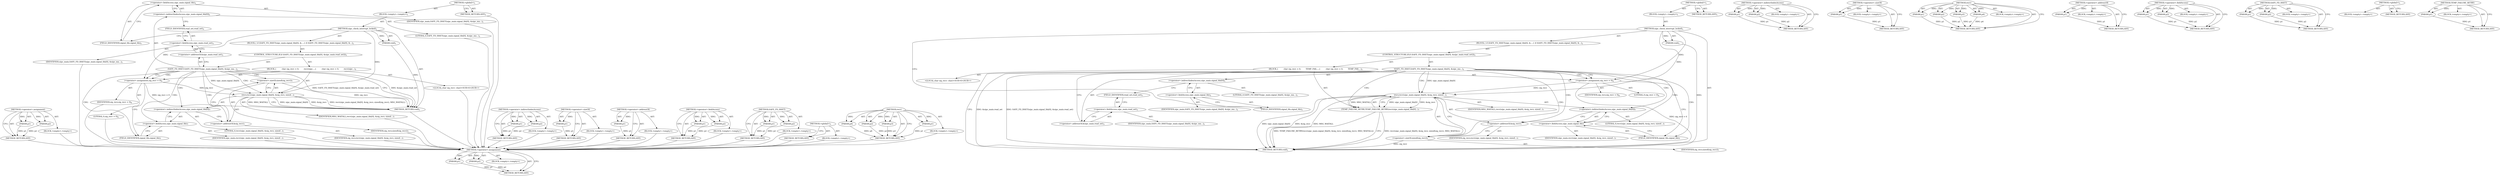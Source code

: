digraph "TEMP_FAILURE_RETRY" {
vulnerable_76 [label=<(METHOD,&lt;operator&gt;.assignment)>];
vulnerable_77 [label=<(PARAM,p1)>];
vulnerable_78 [label=<(PARAM,p2)>];
vulnerable_79 [label=<(BLOCK,&lt;empty&gt;,&lt;empty&gt;)>];
vulnerable_80 [label=<(METHOD_RETURN,ANY)>];
vulnerable_6 [label=<(METHOD,&lt;global&gt;)<SUB>1</SUB>>];
vulnerable_7 [label=<(BLOCK,&lt;empty&gt;,&lt;empty&gt;)<SUB>1</SUB>>];
vulnerable_8 [label=<(METHOD,uipc_check_interrupt_locked)<SUB>1</SUB>>];
vulnerable_9 [label=<(PARAM,void)<SUB>1</SUB>>];
vulnerable_10 [label=<(BLOCK,{
 if (SAFE_FD_ISSET(uipc_main.signal_fds[0], &amp;...,{
 if (SAFE_FD_ISSET(uipc_main.signal_fds[0], &amp;...)<SUB>2</SUB>>];
vulnerable_11 [label=<(CONTROL_STRUCTURE,IF,if (SAFE_FD_ISSET(uipc_main.signal_fds[0], &amp;uipc_main.read_set)))<SUB>3</SUB>>];
vulnerable_12 [label=<(SAFE_FD_ISSET,SAFE_FD_ISSET(uipc_main.signal_fds[0], &amp;uipc_ma...)<SUB>3</SUB>>];
vulnerable_13 [label=<(&lt;operator&gt;.indirectIndexAccess,uipc_main.signal_fds[0])<SUB>3</SUB>>];
vulnerable_14 [label=<(&lt;operator&gt;.fieldAccess,uipc_main.signal_fds)<SUB>3</SUB>>];
vulnerable_15 [label=<(IDENTIFIER,uipc_main,SAFE_FD_ISSET(uipc_main.signal_fds[0], &amp;uipc_ma...)<SUB>3</SUB>>];
vulnerable_16 [label=<(FIELD_IDENTIFIER,signal_fds,signal_fds)<SUB>3</SUB>>];
vulnerable_17 [label=<(LITERAL,0,SAFE_FD_ISSET(uipc_main.signal_fds[0], &amp;uipc_ma...)<SUB>3</SUB>>];
vulnerable_18 [label=<(&lt;operator&gt;.addressOf,&amp;uipc_main.read_set)<SUB>3</SUB>>];
vulnerable_19 [label=<(&lt;operator&gt;.fieldAccess,uipc_main.read_set)<SUB>3</SUB>>];
vulnerable_20 [label=<(IDENTIFIER,uipc_main,SAFE_FD_ISSET(uipc_main.signal_fds[0], &amp;uipc_ma...)<SUB>3</SUB>>];
vulnerable_21 [label=<(FIELD_IDENTIFIER,read_set,read_set)<SUB>3</SUB>>];
vulnerable_22 [label=<(BLOCK,{
         char sig_recv = 0;
        recv(uipc...,{
         char sig_recv = 0;
        recv(uipc...)<SUB>5</SUB>>];
vulnerable_23 [label="<(LOCAL,char sig_recv: char)<SUB>6</SUB>>"];
vulnerable_24 [label=<(&lt;operator&gt;.assignment,sig_recv = 0)<SUB>6</SUB>>];
vulnerable_25 [label=<(IDENTIFIER,sig_recv,sig_recv = 0)<SUB>6</SUB>>];
vulnerable_26 [label=<(LITERAL,0,sig_recv = 0)<SUB>6</SUB>>];
vulnerable_27 [label=<(recv,recv(uipc_main.signal_fds[0], &amp;sig_recv, sizeof...)<SUB>7</SUB>>];
vulnerable_28 [label=<(&lt;operator&gt;.indirectIndexAccess,uipc_main.signal_fds[0])<SUB>7</SUB>>];
vulnerable_29 [label=<(&lt;operator&gt;.fieldAccess,uipc_main.signal_fds)<SUB>7</SUB>>];
vulnerable_30 [label=<(IDENTIFIER,uipc_main,recv(uipc_main.signal_fds[0], &amp;sig_recv, sizeof...)<SUB>7</SUB>>];
vulnerable_31 [label=<(FIELD_IDENTIFIER,signal_fds,signal_fds)<SUB>7</SUB>>];
vulnerable_32 [label=<(LITERAL,0,recv(uipc_main.signal_fds[0], &amp;sig_recv, sizeof...)<SUB>7</SUB>>];
vulnerable_33 [label=<(&lt;operator&gt;.addressOf,&amp;sig_recv)<SUB>7</SUB>>];
vulnerable_34 [label=<(IDENTIFIER,sig_recv,recv(uipc_main.signal_fds[0], &amp;sig_recv, sizeof...)<SUB>7</SUB>>];
vulnerable_35 [label=<(&lt;operator&gt;.sizeOf,sizeof(sig_recv))<SUB>7</SUB>>];
vulnerable_36 [label=<(IDENTIFIER,sig_recv,sizeof(sig_recv))<SUB>7</SUB>>];
vulnerable_37 [label=<(IDENTIFIER,MSG_WAITALL,recv(uipc_main.signal_fds[0], &amp;sig_recv, sizeof...)<SUB>7</SUB>>];
vulnerable_38 [label=<(METHOD_RETURN,void)<SUB>1</SUB>>];
vulnerable_40 [label=<(METHOD_RETURN,ANY)<SUB>1</SUB>>];
vulnerable_62 [label=<(METHOD,&lt;operator&gt;.indirectIndexAccess)>];
vulnerable_63 [label=<(PARAM,p1)>];
vulnerable_64 [label=<(PARAM,p2)>];
vulnerable_65 [label=<(BLOCK,&lt;empty&gt;,&lt;empty&gt;)>];
vulnerable_66 [label=<(METHOD_RETURN,ANY)>];
vulnerable_88 [label=<(METHOD,&lt;operator&gt;.sizeOf)>];
vulnerable_89 [label=<(PARAM,p1)>];
vulnerable_90 [label=<(BLOCK,&lt;empty&gt;,&lt;empty&gt;)>];
vulnerable_91 [label=<(METHOD_RETURN,ANY)>];
vulnerable_72 [label=<(METHOD,&lt;operator&gt;.addressOf)>];
vulnerable_73 [label=<(PARAM,p1)>];
vulnerable_74 [label=<(BLOCK,&lt;empty&gt;,&lt;empty&gt;)>];
vulnerable_75 [label=<(METHOD_RETURN,ANY)>];
vulnerable_67 [label=<(METHOD,&lt;operator&gt;.fieldAccess)>];
vulnerable_68 [label=<(PARAM,p1)>];
vulnerable_69 [label=<(PARAM,p2)>];
vulnerable_70 [label=<(BLOCK,&lt;empty&gt;,&lt;empty&gt;)>];
vulnerable_71 [label=<(METHOD_RETURN,ANY)>];
vulnerable_57 [label=<(METHOD,SAFE_FD_ISSET)>];
vulnerable_58 [label=<(PARAM,p1)>];
vulnerable_59 [label=<(PARAM,p2)>];
vulnerable_60 [label=<(BLOCK,&lt;empty&gt;,&lt;empty&gt;)>];
vulnerable_61 [label=<(METHOD_RETURN,ANY)>];
vulnerable_51 [label=<(METHOD,&lt;global&gt;)<SUB>1</SUB>>];
vulnerable_52 [label=<(BLOCK,&lt;empty&gt;,&lt;empty&gt;)>];
vulnerable_53 [label=<(METHOD_RETURN,ANY)>];
vulnerable_81 [label=<(METHOD,recv)>];
vulnerable_82 [label=<(PARAM,p1)>];
vulnerable_83 [label=<(PARAM,p2)>];
vulnerable_84 [label=<(PARAM,p3)>];
vulnerable_85 [label=<(PARAM,p4)>];
vulnerable_86 [label=<(BLOCK,&lt;empty&gt;,&lt;empty&gt;)>];
vulnerable_87 [label=<(METHOD_RETURN,ANY)>];
fixed_77 [label=<(METHOD,&lt;operator&gt;.assignment)>];
fixed_78 [label=<(PARAM,p1)>];
fixed_79 [label=<(PARAM,p2)>];
fixed_80 [label=<(BLOCK,&lt;empty&gt;,&lt;empty&gt;)>];
fixed_81 [label=<(METHOD_RETURN,ANY)>];
fixed_6 [label=<(METHOD,&lt;global&gt;)<SUB>1</SUB>>];
fixed_7 [label=<(BLOCK,&lt;empty&gt;,&lt;empty&gt;)<SUB>1</SUB>>];
fixed_8 [label=<(METHOD,uipc_check_interrupt_locked)<SUB>1</SUB>>];
fixed_9 [label=<(PARAM,void)<SUB>1</SUB>>];
fixed_10 [label=<(BLOCK,{
 if (SAFE_FD_ISSET(uipc_main.signal_fds[0], &amp;...,{
 if (SAFE_FD_ISSET(uipc_main.signal_fds[0], &amp;...)<SUB>2</SUB>>];
fixed_11 [label=<(CONTROL_STRUCTURE,IF,if (SAFE_FD_ISSET(uipc_main.signal_fds[0], &amp;uipc_main.read_set)))<SUB>3</SUB>>];
fixed_12 [label=<(SAFE_FD_ISSET,SAFE_FD_ISSET(uipc_main.signal_fds[0], &amp;uipc_ma...)<SUB>3</SUB>>];
fixed_13 [label=<(&lt;operator&gt;.indirectIndexAccess,uipc_main.signal_fds[0])<SUB>3</SUB>>];
fixed_14 [label=<(&lt;operator&gt;.fieldAccess,uipc_main.signal_fds)<SUB>3</SUB>>];
fixed_15 [label=<(IDENTIFIER,uipc_main,SAFE_FD_ISSET(uipc_main.signal_fds[0], &amp;uipc_ma...)<SUB>3</SUB>>];
fixed_16 [label=<(FIELD_IDENTIFIER,signal_fds,signal_fds)<SUB>3</SUB>>];
fixed_17 [label=<(LITERAL,0,SAFE_FD_ISSET(uipc_main.signal_fds[0], &amp;uipc_ma...)<SUB>3</SUB>>];
fixed_18 [label=<(&lt;operator&gt;.addressOf,&amp;uipc_main.read_set)<SUB>3</SUB>>];
fixed_19 [label=<(&lt;operator&gt;.fieldAccess,uipc_main.read_set)<SUB>3</SUB>>];
fixed_20 [label=<(IDENTIFIER,uipc_main,SAFE_FD_ISSET(uipc_main.signal_fds[0], &amp;uipc_ma...)<SUB>3</SUB>>];
fixed_21 [label=<(FIELD_IDENTIFIER,read_set,read_set)<SUB>3</SUB>>];
fixed_22 [label=<(BLOCK,{
         char sig_recv = 0;
        TEMP_FAIL...,{
         char sig_recv = 0;
        TEMP_FAIL...)<SUB>5</SUB>>];
fixed_23 [label="<(LOCAL,char sig_recv: char)<SUB>6</SUB>>"];
fixed_24 [label=<(&lt;operator&gt;.assignment,sig_recv = 0)<SUB>6</SUB>>];
fixed_25 [label=<(IDENTIFIER,sig_recv,sig_recv = 0)<SUB>6</SUB>>];
fixed_26 [label=<(LITERAL,0,sig_recv = 0)<SUB>6</SUB>>];
fixed_27 [label=<(TEMP_FAILURE_RETRY,TEMP_FAILURE_RETRY(recv(uipc_main.signal_fds[0]...)<SUB>7</SUB>>];
fixed_28 [label=<(recv,recv(uipc_main.signal_fds[0], &amp;sig_recv, sizeof...)<SUB>7</SUB>>];
fixed_29 [label=<(&lt;operator&gt;.indirectIndexAccess,uipc_main.signal_fds[0])<SUB>7</SUB>>];
fixed_30 [label=<(&lt;operator&gt;.fieldAccess,uipc_main.signal_fds)<SUB>7</SUB>>];
fixed_31 [label=<(IDENTIFIER,uipc_main,recv(uipc_main.signal_fds[0], &amp;sig_recv, sizeof...)<SUB>7</SUB>>];
fixed_32 [label=<(FIELD_IDENTIFIER,signal_fds,signal_fds)<SUB>7</SUB>>];
fixed_33 [label=<(LITERAL,0,recv(uipc_main.signal_fds[0], &amp;sig_recv, sizeof...)<SUB>7</SUB>>];
fixed_34 [label=<(&lt;operator&gt;.addressOf,&amp;sig_recv)<SUB>7</SUB>>];
fixed_35 [label=<(IDENTIFIER,sig_recv,recv(uipc_main.signal_fds[0], &amp;sig_recv, sizeof...)<SUB>7</SUB>>];
fixed_36 [label=<(&lt;operator&gt;.sizeOf,sizeof(sig_recv))<SUB>7</SUB>>];
fixed_37 [label=<(IDENTIFIER,sig_recv,sizeof(sig_recv))<SUB>7</SUB>>];
fixed_38 [label=<(IDENTIFIER,MSG_WAITALL,recv(uipc_main.signal_fds[0], &amp;sig_recv, sizeof...)<SUB>7</SUB>>];
fixed_39 [label=<(METHOD_RETURN,void)<SUB>1</SUB>>];
fixed_41 [label=<(METHOD_RETURN,ANY)<SUB>1</SUB>>];
fixed_63 [label=<(METHOD,&lt;operator&gt;.indirectIndexAccess)>];
fixed_64 [label=<(PARAM,p1)>];
fixed_65 [label=<(PARAM,p2)>];
fixed_66 [label=<(BLOCK,&lt;empty&gt;,&lt;empty&gt;)>];
fixed_67 [label=<(METHOD_RETURN,ANY)>];
fixed_93 [label=<(METHOD,&lt;operator&gt;.sizeOf)>];
fixed_94 [label=<(PARAM,p1)>];
fixed_95 [label=<(BLOCK,&lt;empty&gt;,&lt;empty&gt;)>];
fixed_96 [label=<(METHOD_RETURN,ANY)>];
fixed_86 [label=<(METHOD,recv)>];
fixed_87 [label=<(PARAM,p1)>];
fixed_88 [label=<(PARAM,p2)>];
fixed_89 [label=<(PARAM,p3)>];
fixed_90 [label=<(PARAM,p4)>];
fixed_91 [label=<(BLOCK,&lt;empty&gt;,&lt;empty&gt;)>];
fixed_92 [label=<(METHOD_RETURN,ANY)>];
fixed_73 [label=<(METHOD,&lt;operator&gt;.addressOf)>];
fixed_74 [label=<(PARAM,p1)>];
fixed_75 [label=<(BLOCK,&lt;empty&gt;,&lt;empty&gt;)>];
fixed_76 [label=<(METHOD_RETURN,ANY)>];
fixed_68 [label=<(METHOD,&lt;operator&gt;.fieldAccess)>];
fixed_69 [label=<(PARAM,p1)>];
fixed_70 [label=<(PARAM,p2)>];
fixed_71 [label=<(BLOCK,&lt;empty&gt;,&lt;empty&gt;)>];
fixed_72 [label=<(METHOD_RETURN,ANY)>];
fixed_58 [label=<(METHOD,SAFE_FD_ISSET)>];
fixed_59 [label=<(PARAM,p1)>];
fixed_60 [label=<(PARAM,p2)>];
fixed_61 [label=<(BLOCK,&lt;empty&gt;,&lt;empty&gt;)>];
fixed_62 [label=<(METHOD_RETURN,ANY)>];
fixed_52 [label=<(METHOD,&lt;global&gt;)<SUB>1</SUB>>];
fixed_53 [label=<(BLOCK,&lt;empty&gt;,&lt;empty&gt;)>];
fixed_54 [label=<(METHOD_RETURN,ANY)>];
fixed_82 [label=<(METHOD,TEMP_FAILURE_RETRY)>];
fixed_83 [label=<(PARAM,p1)>];
fixed_84 [label=<(BLOCK,&lt;empty&gt;,&lt;empty&gt;)>];
fixed_85 [label=<(METHOD_RETURN,ANY)>];
vulnerable_76 -> vulnerable_77  [key=0, label="AST: "];
vulnerable_76 -> vulnerable_77  [key=1, label="DDG: "];
vulnerable_76 -> vulnerable_79  [key=0, label="AST: "];
vulnerable_76 -> vulnerable_78  [key=0, label="AST: "];
vulnerable_76 -> vulnerable_78  [key=1, label="DDG: "];
vulnerable_76 -> vulnerable_80  [key=0, label="AST: "];
vulnerable_76 -> vulnerable_80  [key=1, label="CFG: "];
vulnerable_77 -> vulnerable_80  [key=0, label="DDG: p1"];
vulnerable_78 -> vulnerable_80  [key=0, label="DDG: p2"];
vulnerable_79 -> fixed_77  [key=0];
vulnerable_80 -> fixed_77  [key=0];
vulnerable_6 -> vulnerable_7  [key=0, label="AST: "];
vulnerable_6 -> vulnerable_40  [key=0, label="AST: "];
vulnerable_6 -> vulnerable_40  [key=1, label="CFG: "];
vulnerable_7 -> vulnerable_8  [key=0, label="AST: "];
vulnerable_8 -> vulnerable_9  [key=0, label="AST: "];
vulnerable_8 -> vulnerable_9  [key=1, label="DDG: "];
vulnerable_8 -> vulnerable_10  [key=0, label="AST: "];
vulnerable_8 -> vulnerable_38  [key=0, label="AST: "];
vulnerable_8 -> vulnerable_16  [key=0, label="CFG: "];
vulnerable_8 -> vulnerable_24  [key=0, label="DDG: "];
vulnerable_8 -> vulnerable_27  [key=0, label="DDG: "];
vulnerable_9 -> vulnerable_38  [key=0, label="DDG: "];
vulnerable_10 -> vulnerable_11  [key=0, label="AST: "];
vulnerable_11 -> vulnerable_12  [key=0, label="AST: "];
vulnerable_11 -> vulnerable_22  [key=0, label="AST: "];
vulnerable_12 -> vulnerable_13  [key=0, label="AST: "];
vulnerable_12 -> vulnerable_18  [key=0, label="AST: "];
vulnerable_12 -> vulnerable_38  [key=0, label="CFG: "];
vulnerable_12 -> vulnerable_38  [key=1, label="DDG: &amp;uipc_main.read_set"];
vulnerable_12 -> vulnerable_38  [key=2, label="DDG: SAFE_FD_ISSET(uipc_main.signal_fds[0], &amp;uipc_main.read_set)"];
vulnerable_12 -> vulnerable_24  [key=0, label="CFG: "];
vulnerable_12 -> vulnerable_24  [key=1, label="CDG: "];
vulnerable_12 -> vulnerable_27  [key=0, label="DDG: uipc_main.signal_fds[0]"];
vulnerable_12 -> vulnerable_27  [key=1, label="CDG: "];
vulnerable_12 -> vulnerable_29  [key=0, label="CDG: "];
vulnerable_12 -> vulnerable_33  [key=0, label="CDG: "];
vulnerable_12 -> vulnerable_28  [key=0, label="CDG: "];
vulnerable_12 -> vulnerable_35  [key=0, label="CDG: "];
vulnerable_12 -> vulnerable_31  [key=0, label="CDG: "];
vulnerable_13 -> vulnerable_14  [key=0, label="AST: "];
vulnerable_13 -> vulnerable_17  [key=0, label="AST: "];
vulnerable_13 -> vulnerable_21  [key=0, label="CFG: "];
vulnerable_14 -> vulnerable_15  [key=0, label="AST: "];
vulnerable_14 -> vulnerable_16  [key=0, label="AST: "];
vulnerable_14 -> vulnerable_13  [key=0, label="CFG: "];
vulnerable_15 -> fixed_77  [key=0];
vulnerable_16 -> vulnerable_14  [key=0, label="CFG: "];
vulnerable_17 -> fixed_77  [key=0];
vulnerable_18 -> vulnerable_19  [key=0, label="AST: "];
vulnerable_18 -> vulnerable_12  [key=0, label="CFG: "];
vulnerable_19 -> vulnerable_20  [key=0, label="AST: "];
vulnerable_19 -> vulnerable_21  [key=0, label="AST: "];
vulnerable_19 -> vulnerable_18  [key=0, label="CFG: "];
vulnerable_20 -> fixed_77  [key=0];
vulnerable_21 -> vulnerable_19  [key=0, label="CFG: "];
vulnerable_22 -> vulnerable_23  [key=0, label="AST: "];
vulnerable_22 -> vulnerable_24  [key=0, label="AST: "];
vulnerable_22 -> vulnerable_27  [key=0, label="AST: "];
vulnerable_23 -> fixed_77  [key=0];
vulnerable_24 -> vulnerable_25  [key=0, label="AST: "];
vulnerable_24 -> vulnerable_26  [key=0, label="AST: "];
vulnerable_24 -> vulnerable_31  [key=0, label="CFG: "];
vulnerable_24 -> vulnerable_38  [key=0, label="DDG: sig_recv = 0"];
vulnerable_24 -> vulnerable_27  [key=0, label="DDG: sig_recv"];
vulnerable_25 -> fixed_77  [key=0];
vulnerable_26 -> fixed_77  [key=0];
vulnerable_27 -> vulnerable_28  [key=0, label="AST: "];
vulnerable_27 -> vulnerable_33  [key=0, label="AST: "];
vulnerable_27 -> vulnerable_35  [key=0, label="AST: "];
vulnerable_27 -> vulnerable_37  [key=0, label="AST: "];
vulnerable_27 -> vulnerable_38  [key=0, label="CFG: "];
vulnerable_27 -> vulnerable_38  [key=1, label="DDG: uipc_main.signal_fds[0]"];
vulnerable_27 -> vulnerable_38  [key=2, label="DDG: &amp;sig_recv"];
vulnerable_27 -> vulnerable_38  [key=3, label="DDG: recv(uipc_main.signal_fds[0], &amp;sig_recv, sizeof(sig_recv), MSG_WAITALL)"];
vulnerable_27 -> vulnerable_38  [key=4, label="DDG: MSG_WAITALL"];
vulnerable_28 -> vulnerable_29  [key=0, label="AST: "];
vulnerable_28 -> vulnerable_32  [key=0, label="AST: "];
vulnerable_28 -> vulnerable_33  [key=0, label="CFG: "];
vulnerable_29 -> vulnerable_30  [key=0, label="AST: "];
vulnerable_29 -> vulnerable_31  [key=0, label="AST: "];
vulnerable_29 -> vulnerable_28  [key=0, label="CFG: "];
vulnerable_30 -> fixed_77  [key=0];
vulnerable_31 -> vulnerable_29  [key=0, label="CFG: "];
vulnerable_32 -> fixed_77  [key=0];
vulnerable_33 -> vulnerable_34  [key=0, label="AST: "];
vulnerable_33 -> vulnerable_35  [key=0, label="CFG: "];
vulnerable_34 -> fixed_77  [key=0];
vulnerable_35 -> vulnerable_36  [key=0, label="AST: "];
vulnerable_35 -> vulnerable_27  [key=0, label="CFG: "];
vulnerable_35 -> vulnerable_38  [key=0, label="DDG: sig_recv"];
vulnerable_36 -> fixed_77  [key=0];
vulnerable_37 -> fixed_77  [key=0];
vulnerable_38 -> fixed_77  [key=0];
vulnerable_40 -> fixed_77  [key=0];
vulnerable_62 -> vulnerable_63  [key=0, label="AST: "];
vulnerable_62 -> vulnerable_63  [key=1, label="DDG: "];
vulnerable_62 -> vulnerable_65  [key=0, label="AST: "];
vulnerable_62 -> vulnerable_64  [key=0, label="AST: "];
vulnerable_62 -> vulnerable_64  [key=1, label="DDG: "];
vulnerable_62 -> vulnerable_66  [key=0, label="AST: "];
vulnerable_62 -> vulnerable_66  [key=1, label="CFG: "];
vulnerable_63 -> vulnerable_66  [key=0, label="DDG: p1"];
vulnerable_64 -> vulnerable_66  [key=0, label="DDG: p2"];
vulnerable_65 -> fixed_77  [key=0];
vulnerable_66 -> fixed_77  [key=0];
vulnerable_88 -> vulnerable_89  [key=0, label="AST: "];
vulnerable_88 -> vulnerable_89  [key=1, label="DDG: "];
vulnerable_88 -> vulnerable_90  [key=0, label="AST: "];
vulnerable_88 -> vulnerable_91  [key=0, label="AST: "];
vulnerable_88 -> vulnerable_91  [key=1, label="CFG: "];
vulnerable_89 -> vulnerable_91  [key=0, label="DDG: p1"];
vulnerable_90 -> fixed_77  [key=0];
vulnerable_91 -> fixed_77  [key=0];
vulnerable_72 -> vulnerable_73  [key=0, label="AST: "];
vulnerable_72 -> vulnerable_73  [key=1, label="DDG: "];
vulnerable_72 -> vulnerable_74  [key=0, label="AST: "];
vulnerable_72 -> vulnerable_75  [key=0, label="AST: "];
vulnerable_72 -> vulnerable_75  [key=1, label="CFG: "];
vulnerable_73 -> vulnerable_75  [key=0, label="DDG: p1"];
vulnerable_74 -> fixed_77  [key=0];
vulnerable_75 -> fixed_77  [key=0];
vulnerable_67 -> vulnerable_68  [key=0, label="AST: "];
vulnerable_67 -> vulnerable_68  [key=1, label="DDG: "];
vulnerable_67 -> vulnerable_70  [key=0, label="AST: "];
vulnerable_67 -> vulnerable_69  [key=0, label="AST: "];
vulnerable_67 -> vulnerable_69  [key=1, label="DDG: "];
vulnerable_67 -> vulnerable_71  [key=0, label="AST: "];
vulnerable_67 -> vulnerable_71  [key=1, label="CFG: "];
vulnerable_68 -> vulnerable_71  [key=0, label="DDG: p1"];
vulnerable_69 -> vulnerable_71  [key=0, label="DDG: p2"];
vulnerable_70 -> fixed_77  [key=0];
vulnerable_71 -> fixed_77  [key=0];
vulnerable_57 -> vulnerable_58  [key=0, label="AST: "];
vulnerable_57 -> vulnerable_58  [key=1, label="DDG: "];
vulnerable_57 -> vulnerable_60  [key=0, label="AST: "];
vulnerable_57 -> vulnerable_59  [key=0, label="AST: "];
vulnerable_57 -> vulnerable_59  [key=1, label="DDG: "];
vulnerable_57 -> vulnerable_61  [key=0, label="AST: "];
vulnerable_57 -> vulnerable_61  [key=1, label="CFG: "];
vulnerable_58 -> vulnerable_61  [key=0, label="DDG: p1"];
vulnerable_59 -> vulnerable_61  [key=0, label="DDG: p2"];
vulnerable_60 -> fixed_77  [key=0];
vulnerable_61 -> fixed_77  [key=0];
vulnerable_51 -> vulnerable_52  [key=0, label="AST: "];
vulnerable_51 -> vulnerable_53  [key=0, label="AST: "];
vulnerable_51 -> vulnerable_53  [key=1, label="CFG: "];
vulnerable_52 -> fixed_77  [key=0];
vulnerable_53 -> fixed_77  [key=0];
vulnerable_81 -> vulnerable_82  [key=0, label="AST: "];
vulnerable_81 -> vulnerable_82  [key=1, label="DDG: "];
vulnerable_81 -> vulnerable_86  [key=0, label="AST: "];
vulnerable_81 -> vulnerable_83  [key=0, label="AST: "];
vulnerable_81 -> vulnerable_83  [key=1, label="DDG: "];
vulnerable_81 -> vulnerable_87  [key=0, label="AST: "];
vulnerable_81 -> vulnerable_87  [key=1, label="CFG: "];
vulnerable_81 -> vulnerable_84  [key=0, label="AST: "];
vulnerable_81 -> vulnerable_84  [key=1, label="DDG: "];
vulnerable_81 -> vulnerable_85  [key=0, label="AST: "];
vulnerable_81 -> vulnerable_85  [key=1, label="DDG: "];
vulnerable_82 -> vulnerable_87  [key=0, label="DDG: p1"];
vulnerable_83 -> vulnerable_87  [key=0, label="DDG: p2"];
vulnerable_84 -> vulnerable_87  [key=0, label="DDG: p3"];
vulnerable_85 -> vulnerable_87  [key=0, label="DDG: p4"];
vulnerable_86 -> fixed_77  [key=0];
vulnerable_87 -> fixed_77  [key=0];
fixed_77 -> fixed_78  [key=0, label="AST: "];
fixed_77 -> fixed_78  [key=1, label="DDG: "];
fixed_77 -> fixed_80  [key=0, label="AST: "];
fixed_77 -> fixed_79  [key=0, label="AST: "];
fixed_77 -> fixed_79  [key=1, label="DDG: "];
fixed_77 -> fixed_81  [key=0, label="AST: "];
fixed_77 -> fixed_81  [key=1, label="CFG: "];
fixed_78 -> fixed_81  [key=0, label="DDG: p1"];
fixed_79 -> fixed_81  [key=0, label="DDG: p2"];
fixed_6 -> fixed_7  [key=0, label="AST: "];
fixed_6 -> fixed_41  [key=0, label="AST: "];
fixed_6 -> fixed_41  [key=1, label="CFG: "];
fixed_7 -> fixed_8  [key=0, label="AST: "];
fixed_8 -> fixed_9  [key=0, label="AST: "];
fixed_8 -> fixed_9  [key=1, label="DDG: "];
fixed_8 -> fixed_10  [key=0, label="AST: "];
fixed_8 -> fixed_39  [key=0, label="AST: "];
fixed_8 -> fixed_16  [key=0, label="CFG: "];
fixed_8 -> fixed_24  [key=0, label="DDG: "];
fixed_8 -> fixed_28  [key=0, label="DDG: "];
fixed_9 -> fixed_39  [key=0, label="DDG: "];
fixed_10 -> fixed_11  [key=0, label="AST: "];
fixed_11 -> fixed_12  [key=0, label="AST: "];
fixed_11 -> fixed_22  [key=0, label="AST: "];
fixed_12 -> fixed_13  [key=0, label="AST: "];
fixed_12 -> fixed_18  [key=0, label="AST: "];
fixed_12 -> fixed_39  [key=0, label="CFG: "];
fixed_12 -> fixed_39  [key=1, label="DDG: &amp;uipc_main.read_set"];
fixed_12 -> fixed_39  [key=2, label="DDG: SAFE_FD_ISSET(uipc_main.signal_fds[0], &amp;uipc_main.read_set)"];
fixed_12 -> fixed_24  [key=0, label="CFG: "];
fixed_12 -> fixed_24  [key=1, label="CDG: "];
fixed_12 -> fixed_28  [key=0, label="DDG: uipc_main.signal_fds[0]"];
fixed_12 -> fixed_28  [key=1, label="CDG: "];
fixed_12 -> fixed_30  [key=0, label="CDG: "];
fixed_12 -> fixed_29  [key=0, label="CDG: "];
fixed_12 -> fixed_34  [key=0, label="CDG: "];
fixed_12 -> fixed_32  [key=0, label="CDG: "];
fixed_12 -> fixed_36  [key=0, label="CDG: "];
fixed_12 -> fixed_27  [key=0, label="CDG: "];
fixed_13 -> fixed_14  [key=0, label="AST: "];
fixed_13 -> fixed_17  [key=0, label="AST: "];
fixed_13 -> fixed_21  [key=0, label="CFG: "];
fixed_14 -> fixed_15  [key=0, label="AST: "];
fixed_14 -> fixed_16  [key=0, label="AST: "];
fixed_14 -> fixed_13  [key=0, label="CFG: "];
fixed_16 -> fixed_14  [key=0, label="CFG: "];
fixed_18 -> fixed_19  [key=0, label="AST: "];
fixed_18 -> fixed_12  [key=0, label="CFG: "];
fixed_19 -> fixed_20  [key=0, label="AST: "];
fixed_19 -> fixed_21  [key=0, label="AST: "];
fixed_19 -> fixed_18  [key=0, label="CFG: "];
fixed_21 -> fixed_19  [key=0, label="CFG: "];
fixed_22 -> fixed_23  [key=0, label="AST: "];
fixed_22 -> fixed_24  [key=0, label="AST: "];
fixed_22 -> fixed_27  [key=0, label="AST: "];
fixed_24 -> fixed_25  [key=0, label="AST: "];
fixed_24 -> fixed_26  [key=0, label="AST: "];
fixed_24 -> fixed_32  [key=0, label="CFG: "];
fixed_24 -> fixed_39  [key=0, label="DDG: sig_recv = 0"];
fixed_24 -> fixed_28  [key=0, label="DDG: sig_recv"];
fixed_27 -> fixed_28  [key=0, label="AST: "];
fixed_27 -> fixed_39  [key=0, label="CFG: "];
fixed_27 -> fixed_39  [key=1, label="DDG: recv(uipc_main.signal_fds[0], &amp;sig_recv, sizeof(sig_recv), MSG_WAITALL)"];
fixed_27 -> fixed_39  [key=2, label="DDG: TEMP_FAILURE_RETRY(recv(uipc_main.signal_fds[0], &amp;sig_recv, sizeof(sig_recv), MSG_WAITALL))"];
fixed_28 -> fixed_29  [key=0, label="AST: "];
fixed_28 -> fixed_34  [key=0, label="AST: "];
fixed_28 -> fixed_36  [key=0, label="AST: "];
fixed_28 -> fixed_38  [key=0, label="AST: "];
fixed_28 -> fixed_27  [key=0, label="CFG: "];
fixed_28 -> fixed_27  [key=1, label="DDG: uipc_main.signal_fds[0]"];
fixed_28 -> fixed_27  [key=2, label="DDG: &amp;sig_recv"];
fixed_28 -> fixed_27  [key=3, label="DDG: MSG_WAITALL"];
fixed_28 -> fixed_39  [key=0, label="DDG: uipc_main.signal_fds[0]"];
fixed_28 -> fixed_39  [key=1, label="DDG: &amp;sig_recv"];
fixed_28 -> fixed_39  [key=2, label="DDG: MSG_WAITALL"];
fixed_29 -> fixed_30  [key=0, label="AST: "];
fixed_29 -> fixed_33  [key=0, label="AST: "];
fixed_29 -> fixed_34  [key=0, label="CFG: "];
fixed_30 -> fixed_31  [key=0, label="AST: "];
fixed_30 -> fixed_32  [key=0, label="AST: "];
fixed_30 -> fixed_29  [key=0, label="CFG: "];
fixed_32 -> fixed_30  [key=0, label="CFG: "];
fixed_34 -> fixed_35  [key=0, label="AST: "];
fixed_34 -> fixed_36  [key=0, label="CFG: "];
fixed_36 -> fixed_37  [key=0, label="AST: "];
fixed_36 -> fixed_28  [key=0, label="CFG: "];
fixed_36 -> fixed_39  [key=0, label="DDG: sig_recv"];
fixed_63 -> fixed_64  [key=0, label="AST: "];
fixed_63 -> fixed_64  [key=1, label="DDG: "];
fixed_63 -> fixed_66  [key=0, label="AST: "];
fixed_63 -> fixed_65  [key=0, label="AST: "];
fixed_63 -> fixed_65  [key=1, label="DDG: "];
fixed_63 -> fixed_67  [key=0, label="AST: "];
fixed_63 -> fixed_67  [key=1, label="CFG: "];
fixed_64 -> fixed_67  [key=0, label="DDG: p1"];
fixed_65 -> fixed_67  [key=0, label="DDG: p2"];
fixed_93 -> fixed_94  [key=0, label="AST: "];
fixed_93 -> fixed_94  [key=1, label="DDG: "];
fixed_93 -> fixed_95  [key=0, label="AST: "];
fixed_93 -> fixed_96  [key=0, label="AST: "];
fixed_93 -> fixed_96  [key=1, label="CFG: "];
fixed_94 -> fixed_96  [key=0, label="DDG: p1"];
fixed_86 -> fixed_87  [key=0, label="AST: "];
fixed_86 -> fixed_87  [key=1, label="DDG: "];
fixed_86 -> fixed_91  [key=0, label="AST: "];
fixed_86 -> fixed_88  [key=0, label="AST: "];
fixed_86 -> fixed_88  [key=1, label="DDG: "];
fixed_86 -> fixed_92  [key=0, label="AST: "];
fixed_86 -> fixed_92  [key=1, label="CFG: "];
fixed_86 -> fixed_89  [key=0, label="AST: "];
fixed_86 -> fixed_89  [key=1, label="DDG: "];
fixed_86 -> fixed_90  [key=0, label="AST: "];
fixed_86 -> fixed_90  [key=1, label="DDG: "];
fixed_87 -> fixed_92  [key=0, label="DDG: p1"];
fixed_88 -> fixed_92  [key=0, label="DDG: p2"];
fixed_89 -> fixed_92  [key=0, label="DDG: p3"];
fixed_90 -> fixed_92  [key=0, label="DDG: p4"];
fixed_73 -> fixed_74  [key=0, label="AST: "];
fixed_73 -> fixed_74  [key=1, label="DDG: "];
fixed_73 -> fixed_75  [key=0, label="AST: "];
fixed_73 -> fixed_76  [key=0, label="AST: "];
fixed_73 -> fixed_76  [key=1, label="CFG: "];
fixed_74 -> fixed_76  [key=0, label="DDG: p1"];
fixed_68 -> fixed_69  [key=0, label="AST: "];
fixed_68 -> fixed_69  [key=1, label="DDG: "];
fixed_68 -> fixed_71  [key=0, label="AST: "];
fixed_68 -> fixed_70  [key=0, label="AST: "];
fixed_68 -> fixed_70  [key=1, label="DDG: "];
fixed_68 -> fixed_72  [key=0, label="AST: "];
fixed_68 -> fixed_72  [key=1, label="CFG: "];
fixed_69 -> fixed_72  [key=0, label="DDG: p1"];
fixed_70 -> fixed_72  [key=0, label="DDG: p2"];
fixed_58 -> fixed_59  [key=0, label="AST: "];
fixed_58 -> fixed_59  [key=1, label="DDG: "];
fixed_58 -> fixed_61  [key=0, label="AST: "];
fixed_58 -> fixed_60  [key=0, label="AST: "];
fixed_58 -> fixed_60  [key=1, label="DDG: "];
fixed_58 -> fixed_62  [key=0, label="AST: "];
fixed_58 -> fixed_62  [key=1, label="CFG: "];
fixed_59 -> fixed_62  [key=0, label="DDG: p1"];
fixed_60 -> fixed_62  [key=0, label="DDG: p2"];
fixed_52 -> fixed_53  [key=0, label="AST: "];
fixed_52 -> fixed_54  [key=0, label="AST: "];
fixed_52 -> fixed_54  [key=1, label="CFG: "];
fixed_82 -> fixed_83  [key=0, label="AST: "];
fixed_82 -> fixed_83  [key=1, label="DDG: "];
fixed_82 -> fixed_84  [key=0, label="AST: "];
fixed_82 -> fixed_85  [key=0, label="AST: "];
fixed_82 -> fixed_85  [key=1, label="CFG: "];
fixed_83 -> fixed_85  [key=0, label="DDG: p1"];
}
